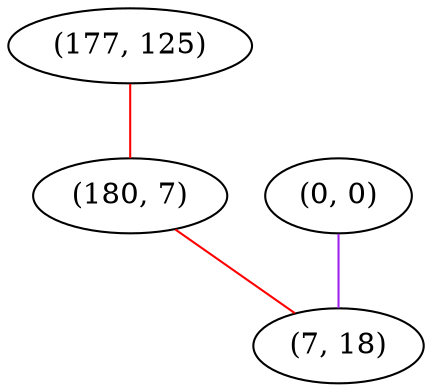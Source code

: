graph "" {
"(177, 125)";
"(180, 7)";
"(0, 0)";
"(7, 18)";
"(177, 125)" -- "(180, 7)"  [color=red, key=0, weight=1];
"(180, 7)" -- "(7, 18)"  [color=red, key=0, weight=1];
"(0, 0)" -- "(7, 18)"  [color=purple, key=0, weight=4];
}
